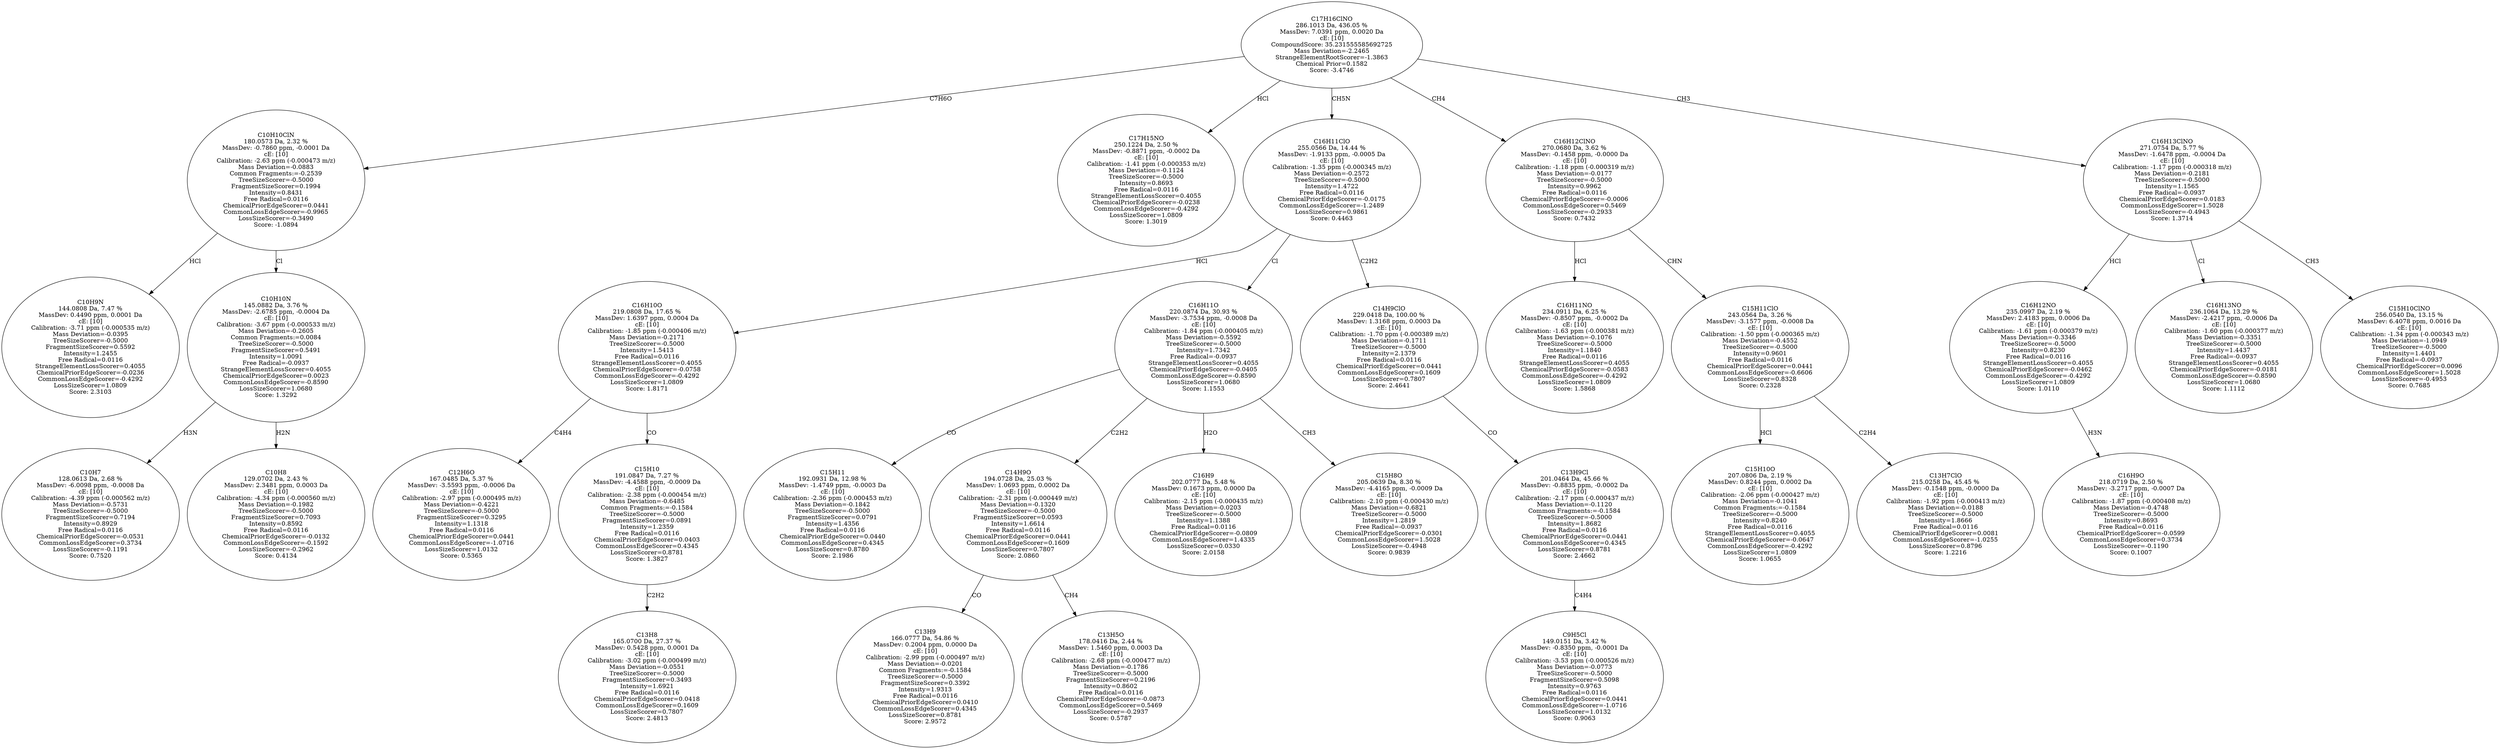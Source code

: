 strict digraph {
v1 [label="C10H9N\n144.0808 Da, 7.47 %\nMassDev: 0.4490 ppm, 0.0001 Da\ncE: [10]\nCalibration: -3.71 ppm (-0.000535 m/z)\nMass Deviation=-0.0395\nTreeSizeScorer=-0.5000\nFragmentSizeScorer=0.5592\nIntensity=1.2455\nFree Radical=0.0116\nStrangeElementLossScorer=0.4055\nChemicalPriorEdgeScorer=-0.0236\nCommonLossEdgeScorer=-0.4292\nLossSizeScorer=1.0809\nScore: 2.3103"];
v2 [label="C10H7\n128.0613 Da, 2.68 %\nMassDev: -6.0098 ppm, -0.0008 Da\ncE: [10]\nCalibration: -4.39 ppm (-0.000562 m/z)\nMass Deviation=-0.5731\nTreeSizeScorer=-0.5000\nFragmentSizeScorer=0.7194\nIntensity=0.8929\nFree Radical=0.0116\nChemicalPriorEdgeScorer=-0.0531\nCommonLossEdgeScorer=0.3734\nLossSizeScorer=-0.1191\nScore: 0.7520"];
v3 [label="C10H8\n129.0702 Da, 2.43 %\nMassDev: 2.3481 ppm, 0.0003 Da\ncE: [10]\nCalibration: -4.34 ppm (-0.000560 m/z)\nMass Deviation=-0.1982\nTreeSizeScorer=-0.5000\nFragmentSizeScorer=0.7093\nIntensity=0.8592\nFree Radical=0.0116\nChemicalPriorEdgeScorer=-0.0132\nCommonLossEdgeScorer=-0.1592\nLossSizeScorer=-0.2962\nScore: 0.4134"];
v4 [label="C10H10N\n145.0882 Da, 3.76 %\nMassDev: -2.6785 ppm, -0.0004 Da\ncE: [10]\nCalibration: -3.67 ppm (-0.000533 m/z)\nMass Deviation=-0.2605\nCommon Fragments:=0.0084\nTreeSizeScorer=-0.5000\nFragmentSizeScorer=0.5491\nIntensity=1.0091\nFree Radical=-0.0937\nStrangeElementLossScorer=0.4055\nChemicalPriorEdgeScorer=0.0023\nCommonLossEdgeScorer=-0.8590\nLossSizeScorer=1.0680\nScore: 1.3292"];
v5 [label="C10H10ClN\n180.0573 Da, 2.32 %\nMassDev: -0.7860 ppm, -0.0001 Da\ncE: [10]\nCalibration: -2.63 ppm (-0.000473 m/z)\nMass Deviation=-0.0883\nCommon Fragments:=-0.2539\nTreeSizeScorer=-0.5000\nFragmentSizeScorer=0.1994\nIntensity=0.8431\nFree Radical=0.0116\nChemicalPriorEdgeScorer=0.0441\nCommonLossEdgeScorer=-0.9965\nLossSizeScorer=-0.3490\nScore: -1.0894"];
v6 [label="C17H15NO\n250.1224 Da, 2.50 %\nMassDev: -0.8871 ppm, -0.0002 Da\ncE: [10]\nCalibration: -1.41 ppm (-0.000353 m/z)\nMass Deviation=-0.1124\nTreeSizeScorer=-0.5000\nIntensity=0.8693\nFree Radical=0.0116\nStrangeElementLossScorer=0.4055\nChemicalPriorEdgeScorer=-0.0238\nCommonLossEdgeScorer=-0.4292\nLossSizeScorer=1.0809\nScore: 1.3019"];
v7 [label="C12H6O\n167.0485 Da, 5.37 %\nMassDev: -3.5593 ppm, -0.0006 Da\ncE: [10]\nCalibration: -2.97 ppm (-0.000495 m/z)\nMass Deviation=-0.4221\nTreeSizeScorer=-0.5000\nFragmentSizeScorer=0.3295\nIntensity=1.1318\nFree Radical=0.0116\nChemicalPriorEdgeScorer=0.0441\nCommonLossEdgeScorer=-1.0716\nLossSizeScorer=1.0132\nScore: 0.5365"];
v8 [label="C13H8\n165.0700 Da, 27.37 %\nMassDev: 0.5428 ppm, 0.0001 Da\ncE: [10]\nCalibration: -3.02 ppm (-0.000499 m/z)\nMass Deviation=-0.0551\nTreeSizeScorer=-0.5000\nFragmentSizeScorer=0.3493\nIntensity=1.6921\nFree Radical=0.0116\nChemicalPriorEdgeScorer=0.0418\nCommonLossEdgeScorer=0.1609\nLossSizeScorer=0.7807\nScore: 2.4813"];
v9 [label="C15H10\n191.0847 Da, 7.27 %\nMassDev: -4.4588 ppm, -0.0009 Da\ncE: [10]\nCalibration: -2.38 ppm (-0.000454 m/z)\nMass Deviation=-0.6485\nCommon Fragments:=-0.1584\nTreeSizeScorer=-0.5000\nFragmentSizeScorer=0.0891\nIntensity=1.2359\nFree Radical=0.0116\nChemicalPriorEdgeScorer=0.0403\nCommonLossEdgeScorer=0.4345\nLossSizeScorer=0.8781\nScore: 1.3827"];
v10 [label="C16H10O\n219.0808 Da, 17.65 %\nMassDev: 1.6397 ppm, 0.0004 Da\ncE: [10]\nCalibration: -1.85 ppm (-0.000406 m/z)\nMass Deviation=-0.2171\nTreeSizeScorer=-0.5000\nIntensity=1.5413\nFree Radical=0.0116\nStrangeElementLossScorer=0.4055\nChemicalPriorEdgeScorer=-0.0758\nCommonLossEdgeScorer=-0.4292\nLossSizeScorer=1.0809\nScore: 1.8171"];
v11 [label="C15H11\n192.0931 Da, 12.98 %\nMassDev: -1.4749 ppm, -0.0003 Da\ncE: [10]\nCalibration: -2.36 ppm (-0.000453 m/z)\nMass Deviation=-0.1842\nTreeSizeScorer=-0.5000\nFragmentSizeScorer=0.0791\nIntensity=1.4356\nFree Radical=0.0116\nChemicalPriorEdgeScorer=0.0440\nCommonLossEdgeScorer=0.4345\nLossSizeScorer=0.8780\nScore: 2.1986"];
v12 [label="C13H9\n166.0777 Da, 54.86 %\nMassDev: 0.2004 ppm, 0.0000 Da\ncE: [10]\nCalibration: -2.99 ppm (-0.000497 m/z)\nMass Deviation=-0.0201\nCommon Fragments:=-0.1584\nTreeSizeScorer=-0.5000\nFragmentSizeScorer=0.3392\nIntensity=1.9313\nFree Radical=0.0116\nChemicalPriorEdgeScorer=0.0410\nCommonLossEdgeScorer=0.4345\nLossSizeScorer=0.8781\nScore: 2.9572"];
v13 [label="C13H5O\n178.0416 Da, 2.44 %\nMassDev: 1.5460 ppm, 0.0003 Da\ncE: [10]\nCalibration: -2.68 ppm (-0.000477 m/z)\nMass Deviation=-0.1786\nTreeSizeScorer=-0.5000\nFragmentSizeScorer=0.2196\nIntensity=0.8602\nFree Radical=0.0116\nChemicalPriorEdgeScorer=-0.0873\nCommonLossEdgeScorer=0.5469\nLossSizeScorer=-0.2937\nScore: 0.5787"];
v14 [label="C14H9O\n194.0728 Da, 25.03 %\nMassDev: 1.0693 ppm, 0.0002 Da\ncE: [10]\nCalibration: -2.31 ppm (-0.000449 m/z)\nMass Deviation=-0.1320\nTreeSizeScorer=-0.5000\nFragmentSizeScorer=0.0593\nIntensity=1.6614\nFree Radical=0.0116\nChemicalPriorEdgeScorer=0.0441\nCommonLossEdgeScorer=0.1609\nLossSizeScorer=0.7807\nScore: 2.0860"];
v15 [label="C16H9\n202.0777 Da, 5.48 %\nMassDev: 0.1673 ppm, 0.0000 Da\ncE: [10]\nCalibration: -2.15 ppm (-0.000435 m/z)\nMass Deviation=-0.0203\nTreeSizeScorer=-0.5000\nIntensity=1.1388\nFree Radical=0.0116\nChemicalPriorEdgeScorer=-0.0809\nCommonLossEdgeScorer=1.4335\nLossSizeScorer=0.0330\nScore: 2.0158"];
v16 [label="C15H8O\n205.0639 Da, 8.30 %\nMassDev: -4.4165 ppm, -0.0009 Da\ncE: [10]\nCalibration: -2.10 ppm (-0.000430 m/z)\nMass Deviation=-0.6821\nTreeSizeScorer=-0.5000\nIntensity=1.2819\nFree Radical=-0.0937\nChemicalPriorEdgeScorer=-0.0301\nCommonLossEdgeScorer=1.5028\nLossSizeScorer=-0.4948\nScore: 0.9839"];
v17 [label="C16H11O\n220.0874 Da, 30.93 %\nMassDev: -3.7534 ppm, -0.0008 Da\ncE: [10]\nCalibration: -1.84 ppm (-0.000405 m/z)\nMass Deviation=-0.5592\nTreeSizeScorer=-0.5000\nIntensity=1.7342\nFree Radical=-0.0937\nStrangeElementLossScorer=0.4055\nChemicalPriorEdgeScorer=-0.0405\nCommonLossEdgeScorer=-0.8590\nLossSizeScorer=1.0680\nScore: 1.1553"];
v18 [label="C9H5Cl\n149.0151 Da, 3.42 %\nMassDev: -0.8350 ppm, -0.0001 Da\ncE: [10]\nCalibration: -3.53 ppm (-0.000526 m/z)\nMass Deviation=-0.0773\nTreeSizeScorer=-0.5000\nFragmentSizeScorer=0.5098\nIntensity=0.9763\nFree Radical=0.0116\nChemicalPriorEdgeScorer=0.0441\nCommonLossEdgeScorer=-1.0716\nLossSizeScorer=1.0132\nScore: 0.9063"];
v19 [label="C13H9Cl\n201.0464 Da, 45.66 %\nMassDev: -0.8835 ppm, -0.0002 Da\ncE: [10]\nCalibration: -2.17 ppm (-0.000437 m/z)\nMass Deviation=-0.1120\nCommon Fragments:=-0.1584\nTreeSizeScorer=-0.5000\nIntensity=1.8682\nFree Radical=0.0116\nChemicalPriorEdgeScorer=0.0441\nCommonLossEdgeScorer=0.4345\nLossSizeScorer=0.8781\nScore: 2.4662"];
v20 [label="C14H9ClO\n229.0418 Da, 100.00 %\nMassDev: 1.3168 ppm, 0.0003 Da\ncE: [10]\nCalibration: -1.70 ppm (-0.000389 m/z)\nMass Deviation=-0.1711\nTreeSizeScorer=-0.5000\nIntensity=2.1379\nFree Radical=0.0116\nChemicalPriorEdgeScorer=0.0441\nCommonLossEdgeScorer=0.1609\nLossSizeScorer=0.7807\nScore: 2.4641"];
v21 [label="C16H11ClO\n255.0566 Da, 14.44 %\nMassDev: -1.9133 ppm, -0.0005 Da\ncE: [10]\nCalibration: -1.35 ppm (-0.000345 m/z)\nMass Deviation=-0.2572\nTreeSizeScorer=-0.5000\nIntensity=1.4722\nFree Radical=0.0116\nChemicalPriorEdgeScorer=-0.0175\nCommonLossEdgeScorer=-1.2489\nLossSizeScorer=0.9861\nScore: 0.4463"];
v22 [label="C16H11NO\n234.0911 Da, 6.25 %\nMassDev: -0.8507 ppm, -0.0002 Da\ncE: [10]\nCalibration: -1.63 ppm (-0.000381 m/z)\nMass Deviation=-0.1076\nTreeSizeScorer=-0.5000\nIntensity=1.1840\nFree Radical=0.0116\nStrangeElementLossScorer=0.4055\nChemicalPriorEdgeScorer=-0.0583\nCommonLossEdgeScorer=-0.4292\nLossSizeScorer=1.0809\nScore: 1.5868"];
v23 [label="C15H10O\n207.0806 Da, 2.19 %\nMassDev: 0.8244 ppm, 0.0002 Da\ncE: [10]\nCalibration: -2.06 ppm (-0.000427 m/z)\nMass Deviation=-0.1041\nCommon Fragments:=-0.1584\nTreeSizeScorer=-0.5000\nIntensity=0.8240\nFree Radical=0.0116\nStrangeElementLossScorer=0.4055\nChemicalPriorEdgeScorer=-0.0647\nCommonLossEdgeScorer=-0.4292\nLossSizeScorer=1.0809\nScore: 1.0655"];
v24 [label="C13H7ClO\n215.0258 Da, 45.45 %\nMassDev: -0.1548 ppm, -0.0000 Da\ncE: [10]\nCalibration: -1.92 ppm (-0.000413 m/z)\nMass Deviation=-0.0188\nTreeSizeScorer=-0.5000\nIntensity=1.8666\nFree Radical=0.0116\nChemicalPriorEdgeScorer=0.0081\nCommonLossEdgeScorer=-1.0255\nLossSizeScorer=0.8796\nScore: 1.2216"];
v25 [label="C15H11ClO\n243.0564 Da, 3.26 %\nMassDev: -3.1577 ppm, -0.0008 Da\ncE: [10]\nCalibration: -1.50 ppm (-0.000365 m/z)\nMass Deviation=-0.4552\nTreeSizeScorer=-0.5000\nIntensity=0.9601\nFree Radical=0.0116\nChemicalPriorEdgeScorer=0.0441\nCommonLossEdgeScorer=-0.6606\nLossSizeScorer=0.8328\nScore: 0.2328"];
v26 [label="C16H12ClNO\n270.0680 Da, 3.62 %\nMassDev: -0.1458 ppm, -0.0000 Da\ncE: [10]\nCalibration: -1.18 ppm (-0.000319 m/z)\nMass Deviation=-0.0177\nTreeSizeScorer=-0.5000\nIntensity=0.9962\nFree Radical=0.0116\nChemicalPriorEdgeScorer=-0.0006\nCommonLossEdgeScorer=0.5469\nLossSizeScorer=-0.2933\nScore: 0.7432"];
v27 [label="C16H9O\n218.0719 Da, 2.50 %\nMassDev: -3.2717 ppm, -0.0007 Da\ncE: [10]\nCalibration: -1.87 ppm (-0.000408 m/z)\nMass Deviation=-0.4748\nTreeSizeScorer=-0.5000\nIntensity=0.8693\nFree Radical=0.0116\nChemicalPriorEdgeScorer=-0.0599\nCommonLossEdgeScorer=0.3734\nLossSizeScorer=-0.1190\nScore: 0.1007"];
v28 [label="C16H12NO\n235.0997 Da, 2.19 %\nMassDev: 2.4183 ppm, 0.0006 Da\ncE: [10]\nCalibration: -1.61 ppm (-0.000379 m/z)\nMass Deviation=-0.3346\nTreeSizeScorer=-0.5000\nIntensity=0.8230\nFree Radical=0.0116\nStrangeElementLossScorer=0.4055\nChemicalPriorEdgeScorer=-0.0462\nCommonLossEdgeScorer=-0.4292\nLossSizeScorer=1.0809\nScore: 1.0110"];
v29 [label="C16H13NO\n236.1064 Da, 13.29 %\nMassDev: -2.4217 ppm, -0.0006 Da\ncE: [10]\nCalibration: -1.60 ppm (-0.000377 m/z)\nMass Deviation=-0.3351\nTreeSizeScorer=-0.5000\nIntensity=1.4437\nFree Radical=-0.0937\nStrangeElementLossScorer=0.4055\nChemicalPriorEdgeScorer=-0.0181\nCommonLossEdgeScorer=-0.8590\nLossSizeScorer=1.0680\nScore: 1.1112"];
v30 [label="C15H10ClNO\n256.0540 Da, 13.15 %\nMassDev: 6.4078 ppm, 0.0016 Da\ncE: [10]\nCalibration: -1.34 ppm (-0.000343 m/z)\nMass Deviation=-1.0949\nTreeSizeScorer=-0.5000\nIntensity=1.4401\nFree Radical=-0.0937\nChemicalPriorEdgeScorer=0.0096\nCommonLossEdgeScorer=1.5028\nLossSizeScorer=-0.4953\nScore: 0.7685"];
v31 [label="C16H13ClNO\n271.0754 Da, 5.77 %\nMassDev: -1.6478 ppm, -0.0004 Da\ncE: [10]\nCalibration: -1.17 ppm (-0.000318 m/z)\nMass Deviation=-0.2181\nTreeSizeScorer=-0.5000\nIntensity=1.1565\nFree Radical=-0.0937\nChemicalPriorEdgeScorer=0.0183\nCommonLossEdgeScorer=1.5028\nLossSizeScorer=-0.4943\nScore: 1.3714"];
v32 [label="C17H16ClNO\n286.1013 Da, 436.05 %\nMassDev: 7.0391 ppm, 0.0020 Da\ncE: [10]\nCompoundScore: 35.231555585692725\nMass Deviation=-2.2465\nStrangeElementRootScorer=-1.3863\nChemical Prior=0.1582\nScore: -3.4746"];
v5 -> v1 [label="HCl"];
v4 -> v2 [label="H3N"];
v4 -> v3 [label="H2N"];
v5 -> v4 [label="Cl"];
v32 -> v5 [label="C7H6O"];
v32 -> v6 [label="HCl"];
v10 -> v7 [label="C4H4"];
v9 -> v8 [label="C2H2"];
v10 -> v9 [label="CO"];
v21 -> v10 [label="HCl"];
v17 -> v11 [label="CO"];
v14 -> v12 [label="CO"];
v14 -> v13 [label="CH4"];
v17 -> v14 [label="C2H2"];
v17 -> v15 [label="H2O"];
v17 -> v16 [label="CH3"];
v21 -> v17 [label="Cl"];
v19 -> v18 [label="C4H4"];
v20 -> v19 [label="CO"];
v21 -> v20 [label="C2H2"];
v32 -> v21 [label="CH5N"];
v26 -> v22 [label="HCl"];
v25 -> v23 [label="HCl"];
v25 -> v24 [label="C2H4"];
v26 -> v25 [label="CHN"];
v32 -> v26 [label="CH4"];
v28 -> v27 [label="H3N"];
v31 -> v28 [label="HCl"];
v31 -> v29 [label="Cl"];
v31 -> v30 [label="CH3"];
v32 -> v31 [label="CH3"];
}